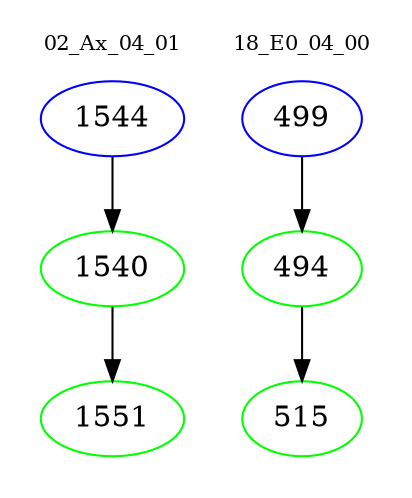 digraph{
subgraph cluster_0 {
color = white
label = "02_Ax_04_01";
fontsize=10;
T0_1544 [label="1544", color="blue"]
T0_1544 -> T0_1540 [color="black"]
T0_1540 [label="1540", color="green"]
T0_1540 -> T0_1551 [color="black"]
T0_1551 [label="1551", color="green"]
}
subgraph cluster_1 {
color = white
label = "18_E0_04_00";
fontsize=10;
T1_499 [label="499", color="blue"]
T1_499 -> T1_494 [color="black"]
T1_494 [label="494", color="green"]
T1_494 -> T1_515 [color="black"]
T1_515 [label="515", color="green"]
}
}
